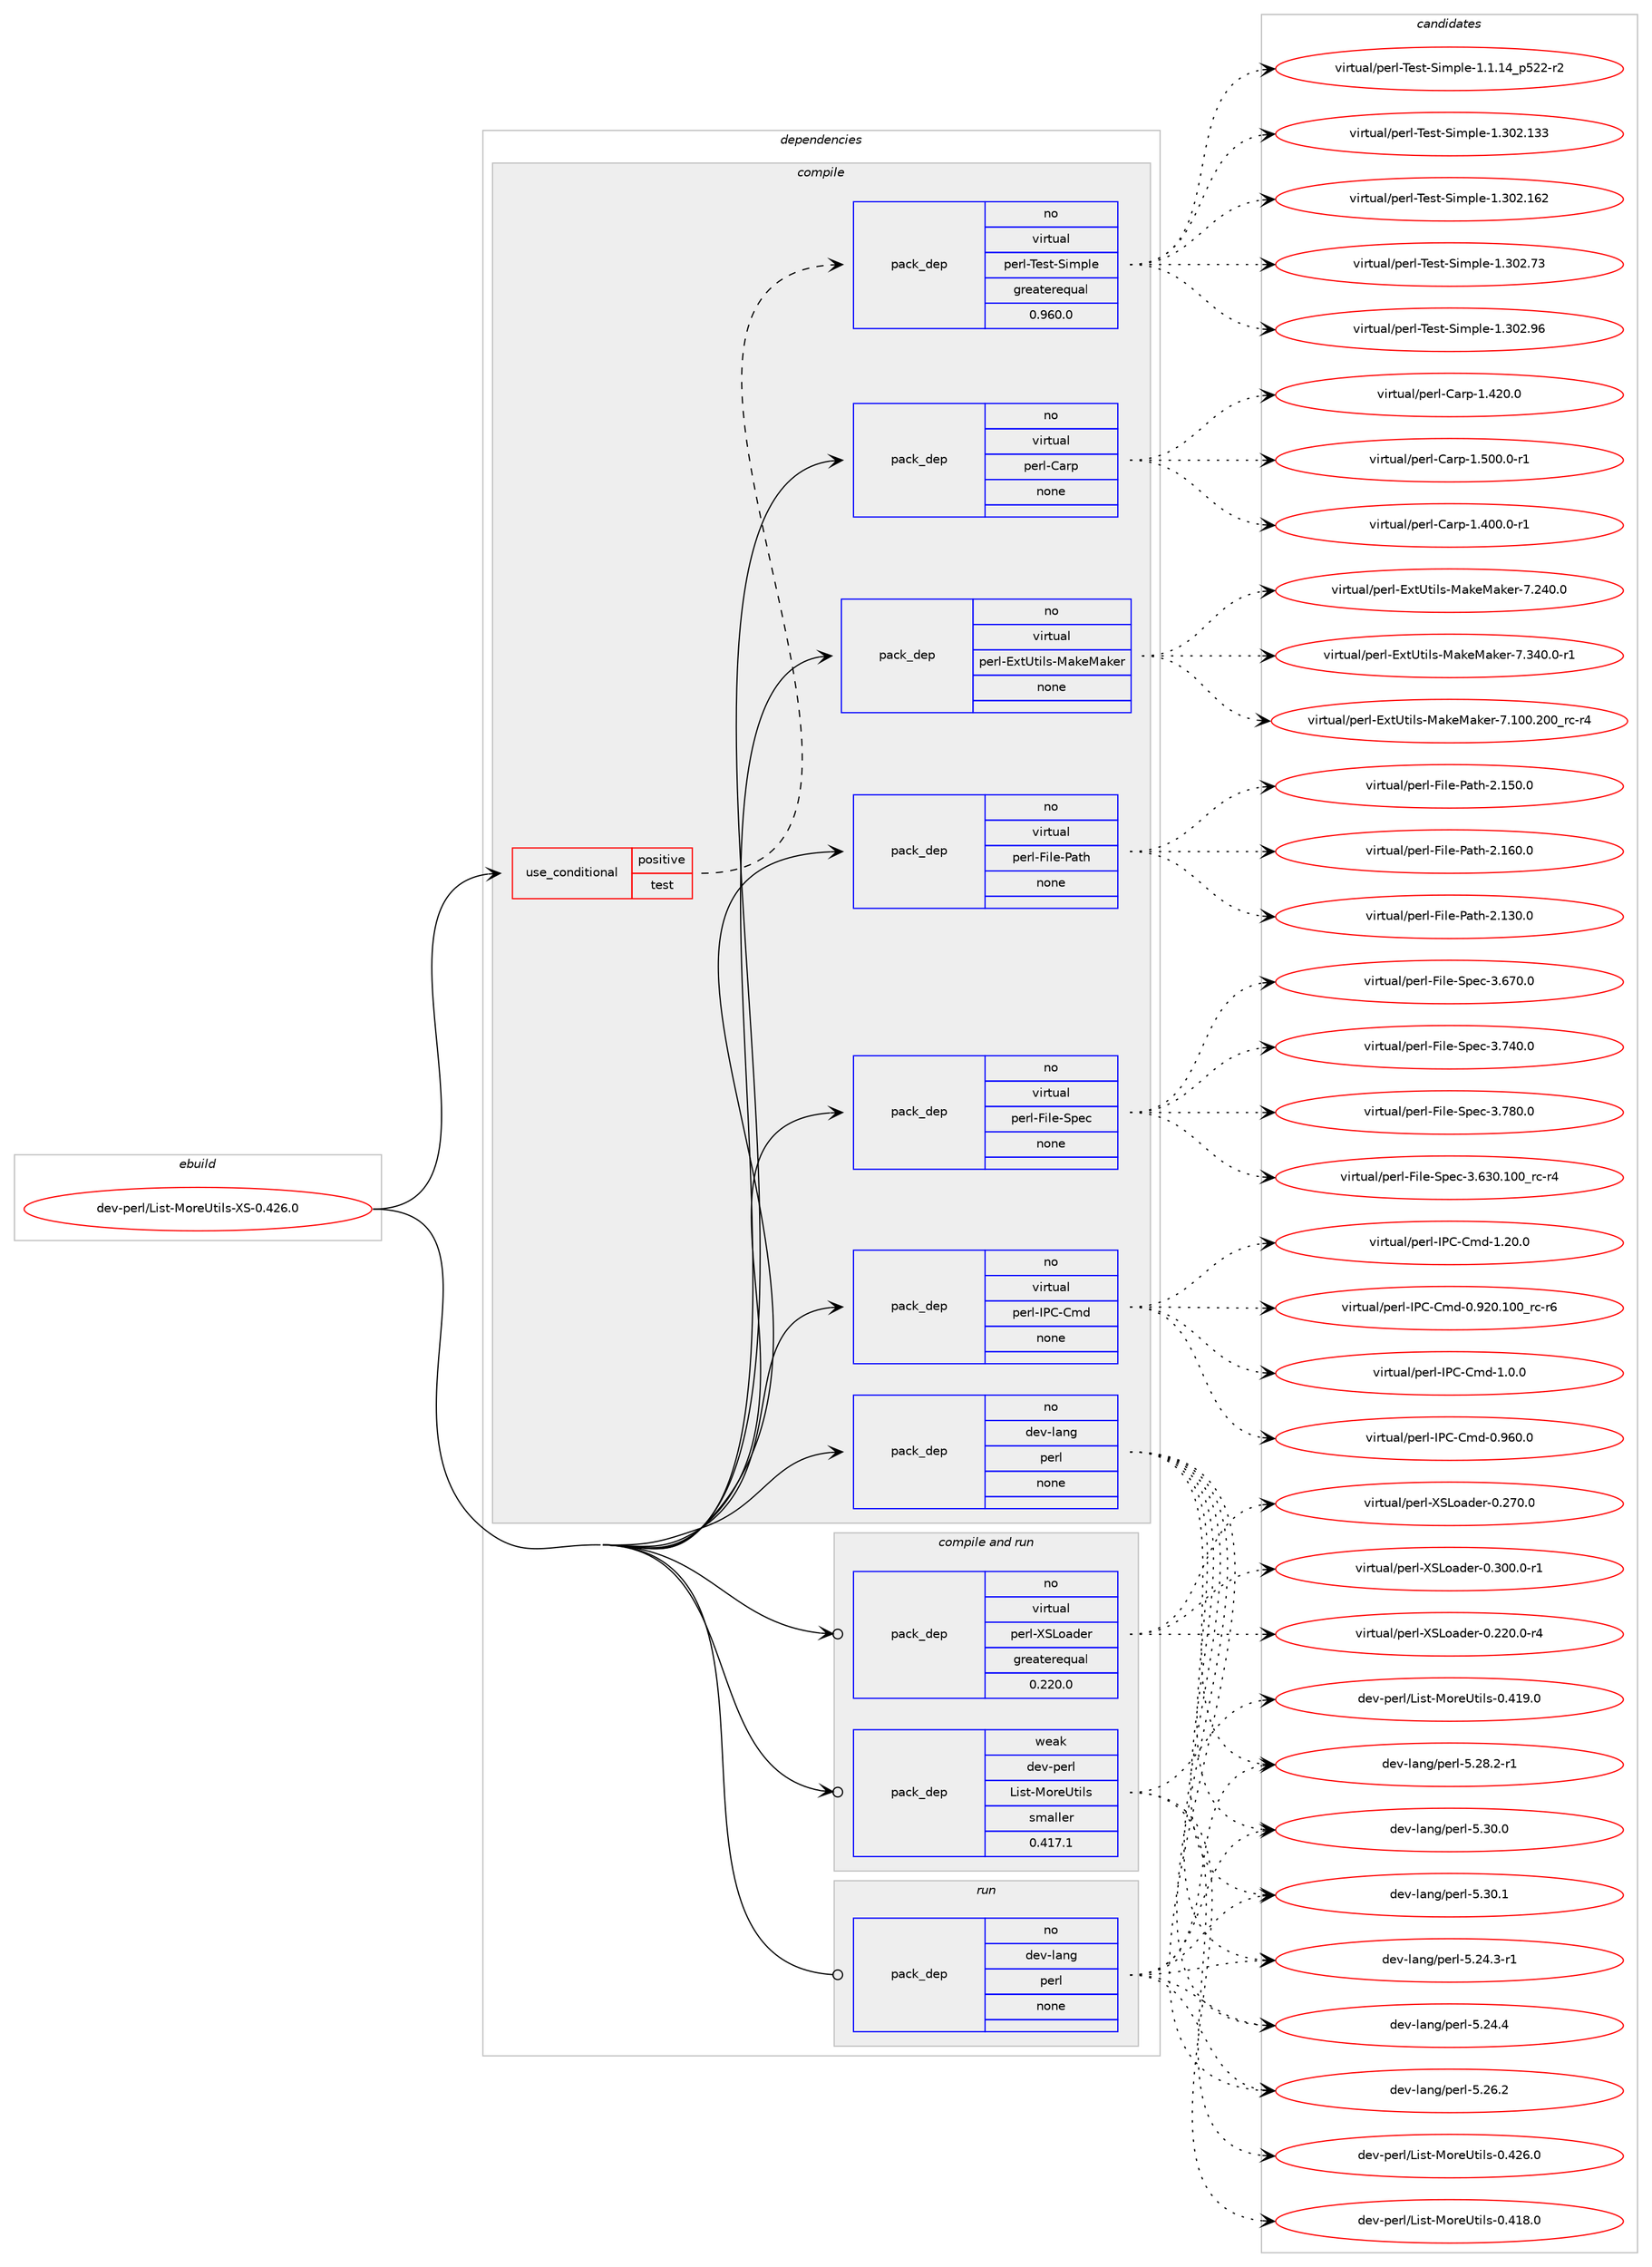 digraph prolog {

# *************
# Graph options
# *************

newrank=true;
concentrate=true;
compound=true;
graph [rankdir=LR,fontname=Helvetica,fontsize=10,ranksep=1.5];#, ranksep=2.5, nodesep=0.2];
edge  [arrowhead=vee];
node  [fontname=Helvetica,fontsize=10];

# **********
# The ebuild
# **********

subgraph cluster_leftcol {
color=gray;
rank=same;
label=<<i>ebuild</i>>;
id [label="dev-perl/List-MoreUtils-XS-0.426.0", color=red, width=4, href="../dev-perl/List-MoreUtils-XS-0.426.0.svg"];
}

# ****************
# The dependencies
# ****************

subgraph cluster_midcol {
color=gray;
label=<<i>dependencies</i>>;
subgraph cluster_compile {
fillcolor="#eeeeee";
style=filled;
label=<<i>compile</i>>;
subgraph cond133859 {
dependency580157 [label=<<TABLE BORDER="0" CELLBORDER="1" CELLSPACING="0" CELLPADDING="4"><TR><TD ROWSPAN="3" CELLPADDING="10">use_conditional</TD></TR><TR><TD>positive</TD></TR><TR><TD>test</TD></TR></TABLE>>, shape=none, color=red];
subgraph pack434646 {
dependency580158 [label=<<TABLE BORDER="0" CELLBORDER="1" CELLSPACING="0" CELLPADDING="4" WIDTH="220"><TR><TD ROWSPAN="6" CELLPADDING="30">pack_dep</TD></TR><TR><TD WIDTH="110">no</TD></TR><TR><TD>virtual</TD></TR><TR><TD>perl-Test-Simple</TD></TR><TR><TD>greaterequal</TD></TR><TR><TD>0.960.0</TD></TR></TABLE>>, shape=none, color=blue];
}
dependency580157:e -> dependency580158:w [weight=20,style="dashed",arrowhead="vee"];
}
id:e -> dependency580157:w [weight=20,style="solid",arrowhead="vee"];
subgraph pack434647 {
dependency580159 [label=<<TABLE BORDER="0" CELLBORDER="1" CELLSPACING="0" CELLPADDING="4" WIDTH="220"><TR><TD ROWSPAN="6" CELLPADDING="30">pack_dep</TD></TR><TR><TD WIDTH="110">no</TD></TR><TR><TD>dev-lang</TD></TR><TR><TD>perl</TD></TR><TR><TD>none</TD></TR><TR><TD></TD></TR></TABLE>>, shape=none, color=blue];
}
id:e -> dependency580159:w [weight=20,style="solid",arrowhead="vee"];
subgraph pack434648 {
dependency580160 [label=<<TABLE BORDER="0" CELLBORDER="1" CELLSPACING="0" CELLPADDING="4" WIDTH="220"><TR><TD ROWSPAN="6" CELLPADDING="30">pack_dep</TD></TR><TR><TD WIDTH="110">no</TD></TR><TR><TD>virtual</TD></TR><TR><TD>perl-Carp</TD></TR><TR><TD>none</TD></TR><TR><TD></TD></TR></TABLE>>, shape=none, color=blue];
}
id:e -> dependency580160:w [weight=20,style="solid",arrowhead="vee"];
subgraph pack434649 {
dependency580161 [label=<<TABLE BORDER="0" CELLBORDER="1" CELLSPACING="0" CELLPADDING="4" WIDTH="220"><TR><TD ROWSPAN="6" CELLPADDING="30">pack_dep</TD></TR><TR><TD WIDTH="110">no</TD></TR><TR><TD>virtual</TD></TR><TR><TD>perl-ExtUtils-MakeMaker</TD></TR><TR><TD>none</TD></TR><TR><TD></TD></TR></TABLE>>, shape=none, color=blue];
}
id:e -> dependency580161:w [weight=20,style="solid",arrowhead="vee"];
subgraph pack434650 {
dependency580162 [label=<<TABLE BORDER="0" CELLBORDER="1" CELLSPACING="0" CELLPADDING="4" WIDTH="220"><TR><TD ROWSPAN="6" CELLPADDING="30">pack_dep</TD></TR><TR><TD WIDTH="110">no</TD></TR><TR><TD>virtual</TD></TR><TR><TD>perl-File-Path</TD></TR><TR><TD>none</TD></TR><TR><TD></TD></TR></TABLE>>, shape=none, color=blue];
}
id:e -> dependency580162:w [weight=20,style="solid",arrowhead="vee"];
subgraph pack434651 {
dependency580163 [label=<<TABLE BORDER="0" CELLBORDER="1" CELLSPACING="0" CELLPADDING="4" WIDTH="220"><TR><TD ROWSPAN="6" CELLPADDING="30">pack_dep</TD></TR><TR><TD WIDTH="110">no</TD></TR><TR><TD>virtual</TD></TR><TR><TD>perl-File-Spec</TD></TR><TR><TD>none</TD></TR><TR><TD></TD></TR></TABLE>>, shape=none, color=blue];
}
id:e -> dependency580163:w [weight=20,style="solid",arrowhead="vee"];
subgraph pack434652 {
dependency580164 [label=<<TABLE BORDER="0" CELLBORDER="1" CELLSPACING="0" CELLPADDING="4" WIDTH="220"><TR><TD ROWSPAN="6" CELLPADDING="30">pack_dep</TD></TR><TR><TD WIDTH="110">no</TD></TR><TR><TD>virtual</TD></TR><TR><TD>perl-IPC-Cmd</TD></TR><TR><TD>none</TD></TR><TR><TD></TD></TR></TABLE>>, shape=none, color=blue];
}
id:e -> dependency580164:w [weight=20,style="solid",arrowhead="vee"];
}
subgraph cluster_compileandrun {
fillcolor="#eeeeee";
style=filled;
label=<<i>compile and run</i>>;
subgraph pack434653 {
dependency580165 [label=<<TABLE BORDER="0" CELLBORDER="1" CELLSPACING="0" CELLPADDING="4" WIDTH="220"><TR><TD ROWSPAN="6" CELLPADDING="30">pack_dep</TD></TR><TR><TD WIDTH="110">no</TD></TR><TR><TD>virtual</TD></TR><TR><TD>perl-XSLoader</TD></TR><TR><TD>greaterequal</TD></TR><TR><TD>0.220.0</TD></TR></TABLE>>, shape=none, color=blue];
}
id:e -> dependency580165:w [weight=20,style="solid",arrowhead="odotvee"];
subgraph pack434654 {
dependency580166 [label=<<TABLE BORDER="0" CELLBORDER="1" CELLSPACING="0" CELLPADDING="4" WIDTH="220"><TR><TD ROWSPAN="6" CELLPADDING="30">pack_dep</TD></TR><TR><TD WIDTH="110">weak</TD></TR><TR><TD>dev-perl</TD></TR><TR><TD>List-MoreUtils</TD></TR><TR><TD>smaller</TD></TR><TR><TD>0.417.1</TD></TR></TABLE>>, shape=none, color=blue];
}
id:e -> dependency580166:w [weight=20,style="solid",arrowhead="odotvee"];
}
subgraph cluster_run {
fillcolor="#eeeeee";
style=filled;
label=<<i>run</i>>;
subgraph pack434655 {
dependency580167 [label=<<TABLE BORDER="0" CELLBORDER="1" CELLSPACING="0" CELLPADDING="4" WIDTH="220"><TR><TD ROWSPAN="6" CELLPADDING="30">pack_dep</TD></TR><TR><TD WIDTH="110">no</TD></TR><TR><TD>dev-lang</TD></TR><TR><TD>perl</TD></TR><TR><TD>none</TD></TR><TR><TD></TD></TR></TABLE>>, shape=none, color=blue];
}
id:e -> dependency580167:w [weight=20,style="solid",arrowhead="odot"];
}
}

# **************
# The candidates
# **************

subgraph cluster_choices {
rank=same;
color=gray;
label=<<i>candidates</i>>;

subgraph choice434646 {
color=black;
nodesep=1;
choice11810511411611797108471121011141084584101115116458310510911210810145494649464952951125350504511450 [label="virtual/perl-Test-Simple-1.1.14_p522-r2", color=red, width=4,href="../virtual/perl-Test-Simple-1.1.14_p522-r2.svg"];
choice11810511411611797108471121011141084584101115116458310510911210810145494651485046495151 [label="virtual/perl-Test-Simple-1.302.133", color=red, width=4,href="../virtual/perl-Test-Simple-1.302.133.svg"];
choice11810511411611797108471121011141084584101115116458310510911210810145494651485046495450 [label="virtual/perl-Test-Simple-1.302.162", color=red, width=4,href="../virtual/perl-Test-Simple-1.302.162.svg"];
choice118105114116117971084711210111410845841011151164583105109112108101454946514850465551 [label="virtual/perl-Test-Simple-1.302.73", color=red, width=4,href="../virtual/perl-Test-Simple-1.302.73.svg"];
choice118105114116117971084711210111410845841011151164583105109112108101454946514850465754 [label="virtual/perl-Test-Simple-1.302.96", color=red, width=4,href="../virtual/perl-Test-Simple-1.302.96.svg"];
dependency580158:e -> choice11810511411611797108471121011141084584101115116458310510911210810145494649464952951125350504511450:w [style=dotted,weight="100"];
dependency580158:e -> choice11810511411611797108471121011141084584101115116458310510911210810145494651485046495151:w [style=dotted,weight="100"];
dependency580158:e -> choice11810511411611797108471121011141084584101115116458310510911210810145494651485046495450:w [style=dotted,weight="100"];
dependency580158:e -> choice118105114116117971084711210111410845841011151164583105109112108101454946514850465551:w [style=dotted,weight="100"];
dependency580158:e -> choice118105114116117971084711210111410845841011151164583105109112108101454946514850465754:w [style=dotted,weight="100"];
}
subgraph choice434647 {
color=black;
nodesep=1;
choice100101118451089711010347112101114108455346505246514511449 [label="dev-lang/perl-5.24.3-r1", color=red, width=4,href="../dev-lang/perl-5.24.3-r1.svg"];
choice10010111845108971101034711210111410845534650524652 [label="dev-lang/perl-5.24.4", color=red, width=4,href="../dev-lang/perl-5.24.4.svg"];
choice10010111845108971101034711210111410845534650544650 [label="dev-lang/perl-5.26.2", color=red, width=4,href="../dev-lang/perl-5.26.2.svg"];
choice100101118451089711010347112101114108455346505646504511449 [label="dev-lang/perl-5.28.2-r1", color=red, width=4,href="../dev-lang/perl-5.28.2-r1.svg"];
choice10010111845108971101034711210111410845534651484648 [label="dev-lang/perl-5.30.0", color=red, width=4,href="../dev-lang/perl-5.30.0.svg"];
choice10010111845108971101034711210111410845534651484649 [label="dev-lang/perl-5.30.1", color=red, width=4,href="../dev-lang/perl-5.30.1.svg"];
dependency580159:e -> choice100101118451089711010347112101114108455346505246514511449:w [style=dotted,weight="100"];
dependency580159:e -> choice10010111845108971101034711210111410845534650524652:w [style=dotted,weight="100"];
dependency580159:e -> choice10010111845108971101034711210111410845534650544650:w [style=dotted,weight="100"];
dependency580159:e -> choice100101118451089711010347112101114108455346505646504511449:w [style=dotted,weight="100"];
dependency580159:e -> choice10010111845108971101034711210111410845534651484648:w [style=dotted,weight="100"];
dependency580159:e -> choice10010111845108971101034711210111410845534651484649:w [style=dotted,weight="100"];
}
subgraph choice434648 {
color=black;
nodesep=1;
choice118105114116117971084711210111410845679711411245494652484846484511449 [label="virtual/perl-Carp-1.400.0-r1", color=red, width=4,href="../virtual/perl-Carp-1.400.0-r1.svg"];
choice11810511411611797108471121011141084567971141124549465250484648 [label="virtual/perl-Carp-1.420.0", color=red, width=4,href="../virtual/perl-Carp-1.420.0.svg"];
choice118105114116117971084711210111410845679711411245494653484846484511449 [label="virtual/perl-Carp-1.500.0-r1", color=red, width=4,href="../virtual/perl-Carp-1.500.0-r1.svg"];
dependency580160:e -> choice118105114116117971084711210111410845679711411245494652484846484511449:w [style=dotted,weight="100"];
dependency580160:e -> choice11810511411611797108471121011141084567971141124549465250484648:w [style=dotted,weight="100"];
dependency580160:e -> choice118105114116117971084711210111410845679711411245494653484846484511449:w [style=dotted,weight="100"];
}
subgraph choice434649 {
color=black;
nodesep=1;
choice118105114116117971084711210111410845691201168511610510811545779710710177971071011144555464948484650484895114994511452 [label="virtual/perl-ExtUtils-MakeMaker-7.100.200_rc-r4", color=red, width=4,href="../virtual/perl-ExtUtils-MakeMaker-7.100.200_rc-r4.svg"];
choice118105114116117971084711210111410845691201168511610510811545779710710177971071011144555465052484648 [label="virtual/perl-ExtUtils-MakeMaker-7.240.0", color=red, width=4,href="../virtual/perl-ExtUtils-MakeMaker-7.240.0.svg"];
choice1181051141161179710847112101114108456912011685116105108115457797107101779710710111445554651524846484511449 [label="virtual/perl-ExtUtils-MakeMaker-7.340.0-r1", color=red, width=4,href="../virtual/perl-ExtUtils-MakeMaker-7.340.0-r1.svg"];
dependency580161:e -> choice118105114116117971084711210111410845691201168511610510811545779710710177971071011144555464948484650484895114994511452:w [style=dotted,weight="100"];
dependency580161:e -> choice118105114116117971084711210111410845691201168511610510811545779710710177971071011144555465052484648:w [style=dotted,weight="100"];
dependency580161:e -> choice1181051141161179710847112101114108456912011685116105108115457797107101779710710111445554651524846484511449:w [style=dotted,weight="100"];
}
subgraph choice434650 {
color=black;
nodesep=1;
choice118105114116117971084711210111410845701051081014580971161044550464951484648 [label="virtual/perl-File-Path-2.130.0", color=red, width=4,href="../virtual/perl-File-Path-2.130.0.svg"];
choice118105114116117971084711210111410845701051081014580971161044550464953484648 [label="virtual/perl-File-Path-2.150.0", color=red, width=4,href="../virtual/perl-File-Path-2.150.0.svg"];
choice118105114116117971084711210111410845701051081014580971161044550464954484648 [label="virtual/perl-File-Path-2.160.0", color=red, width=4,href="../virtual/perl-File-Path-2.160.0.svg"];
dependency580162:e -> choice118105114116117971084711210111410845701051081014580971161044550464951484648:w [style=dotted,weight="100"];
dependency580162:e -> choice118105114116117971084711210111410845701051081014580971161044550464953484648:w [style=dotted,weight="100"];
dependency580162:e -> choice118105114116117971084711210111410845701051081014580971161044550464954484648:w [style=dotted,weight="100"];
}
subgraph choice434651 {
color=black;
nodesep=1;
choice118105114116117971084711210111410845701051081014583112101994551465451484649484895114994511452 [label="virtual/perl-File-Spec-3.630.100_rc-r4", color=red, width=4,href="../virtual/perl-File-Spec-3.630.100_rc-r4.svg"];
choice118105114116117971084711210111410845701051081014583112101994551465455484648 [label="virtual/perl-File-Spec-3.670.0", color=red, width=4,href="../virtual/perl-File-Spec-3.670.0.svg"];
choice118105114116117971084711210111410845701051081014583112101994551465552484648 [label="virtual/perl-File-Spec-3.740.0", color=red, width=4,href="../virtual/perl-File-Spec-3.740.0.svg"];
choice118105114116117971084711210111410845701051081014583112101994551465556484648 [label="virtual/perl-File-Spec-3.780.0", color=red, width=4,href="../virtual/perl-File-Spec-3.780.0.svg"];
dependency580163:e -> choice118105114116117971084711210111410845701051081014583112101994551465451484649484895114994511452:w [style=dotted,weight="100"];
dependency580163:e -> choice118105114116117971084711210111410845701051081014583112101994551465455484648:w [style=dotted,weight="100"];
dependency580163:e -> choice118105114116117971084711210111410845701051081014583112101994551465552484648:w [style=dotted,weight="100"];
dependency580163:e -> choice118105114116117971084711210111410845701051081014583112101994551465556484648:w [style=dotted,weight="100"];
}
subgraph choice434652 {
color=black;
nodesep=1;
choice11810511411611797108471121011141084573806745671091004548465750484649484895114994511454 [label="virtual/perl-IPC-Cmd-0.920.100_rc-r6", color=red, width=4,href="../virtual/perl-IPC-Cmd-0.920.100_rc-r6.svg"];
choice11810511411611797108471121011141084573806745671091004548465754484648 [label="virtual/perl-IPC-Cmd-0.960.0", color=red, width=4,href="../virtual/perl-IPC-Cmd-0.960.0.svg"];
choice1181051141161179710847112101114108457380674567109100454946484648 [label="virtual/perl-IPC-Cmd-1.0.0", color=red, width=4,href="../virtual/perl-IPC-Cmd-1.0.0.svg"];
choice118105114116117971084711210111410845738067456710910045494650484648 [label="virtual/perl-IPC-Cmd-1.20.0", color=red, width=4,href="../virtual/perl-IPC-Cmd-1.20.0.svg"];
dependency580164:e -> choice11810511411611797108471121011141084573806745671091004548465750484649484895114994511454:w [style=dotted,weight="100"];
dependency580164:e -> choice11810511411611797108471121011141084573806745671091004548465754484648:w [style=dotted,weight="100"];
dependency580164:e -> choice1181051141161179710847112101114108457380674567109100454946484648:w [style=dotted,weight="100"];
dependency580164:e -> choice118105114116117971084711210111410845738067456710910045494650484648:w [style=dotted,weight="100"];
}
subgraph choice434653 {
color=black;
nodesep=1;
choice1181051141161179710847112101114108458883761119710010111445484650504846484511452 [label="virtual/perl-XSLoader-0.220.0-r4", color=red, width=4,href="../virtual/perl-XSLoader-0.220.0-r4.svg"];
choice118105114116117971084711210111410845888376111971001011144548465055484648 [label="virtual/perl-XSLoader-0.270.0", color=red, width=4,href="../virtual/perl-XSLoader-0.270.0.svg"];
choice1181051141161179710847112101114108458883761119710010111445484651484846484511449 [label="virtual/perl-XSLoader-0.300.0-r1", color=red, width=4,href="../virtual/perl-XSLoader-0.300.0-r1.svg"];
dependency580165:e -> choice1181051141161179710847112101114108458883761119710010111445484650504846484511452:w [style=dotted,weight="100"];
dependency580165:e -> choice118105114116117971084711210111410845888376111971001011144548465055484648:w [style=dotted,weight="100"];
dependency580165:e -> choice1181051141161179710847112101114108458883761119710010111445484651484846484511449:w [style=dotted,weight="100"];
}
subgraph choice434654 {
color=black;
nodesep=1;
choice1001011184511210111410847761051151164577111114101851161051081154548465249564648 [label="dev-perl/List-MoreUtils-0.418.0", color=red, width=4,href="../dev-perl/List-MoreUtils-0.418.0.svg"];
choice1001011184511210111410847761051151164577111114101851161051081154548465249574648 [label="dev-perl/List-MoreUtils-0.419.0", color=red, width=4,href="../dev-perl/List-MoreUtils-0.419.0.svg"];
choice1001011184511210111410847761051151164577111114101851161051081154548465250544648 [label="dev-perl/List-MoreUtils-0.426.0", color=red, width=4,href="../dev-perl/List-MoreUtils-0.426.0.svg"];
dependency580166:e -> choice1001011184511210111410847761051151164577111114101851161051081154548465249564648:w [style=dotted,weight="100"];
dependency580166:e -> choice1001011184511210111410847761051151164577111114101851161051081154548465249574648:w [style=dotted,weight="100"];
dependency580166:e -> choice1001011184511210111410847761051151164577111114101851161051081154548465250544648:w [style=dotted,weight="100"];
}
subgraph choice434655 {
color=black;
nodesep=1;
choice100101118451089711010347112101114108455346505246514511449 [label="dev-lang/perl-5.24.3-r1", color=red, width=4,href="../dev-lang/perl-5.24.3-r1.svg"];
choice10010111845108971101034711210111410845534650524652 [label="dev-lang/perl-5.24.4", color=red, width=4,href="../dev-lang/perl-5.24.4.svg"];
choice10010111845108971101034711210111410845534650544650 [label="dev-lang/perl-5.26.2", color=red, width=4,href="../dev-lang/perl-5.26.2.svg"];
choice100101118451089711010347112101114108455346505646504511449 [label="dev-lang/perl-5.28.2-r1", color=red, width=4,href="../dev-lang/perl-5.28.2-r1.svg"];
choice10010111845108971101034711210111410845534651484648 [label="dev-lang/perl-5.30.0", color=red, width=4,href="../dev-lang/perl-5.30.0.svg"];
choice10010111845108971101034711210111410845534651484649 [label="dev-lang/perl-5.30.1", color=red, width=4,href="../dev-lang/perl-5.30.1.svg"];
dependency580167:e -> choice100101118451089711010347112101114108455346505246514511449:w [style=dotted,weight="100"];
dependency580167:e -> choice10010111845108971101034711210111410845534650524652:w [style=dotted,weight="100"];
dependency580167:e -> choice10010111845108971101034711210111410845534650544650:w [style=dotted,weight="100"];
dependency580167:e -> choice100101118451089711010347112101114108455346505646504511449:w [style=dotted,weight="100"];
dependency580167:e -> choice10010111845108971101034711210111410845534651484648:w [style=dotted,weight="100"];
dependency580167:e -> choice10010111845108971101034711210111410845534651484649:w [style=dotted,weight="100"];
}
}

}
